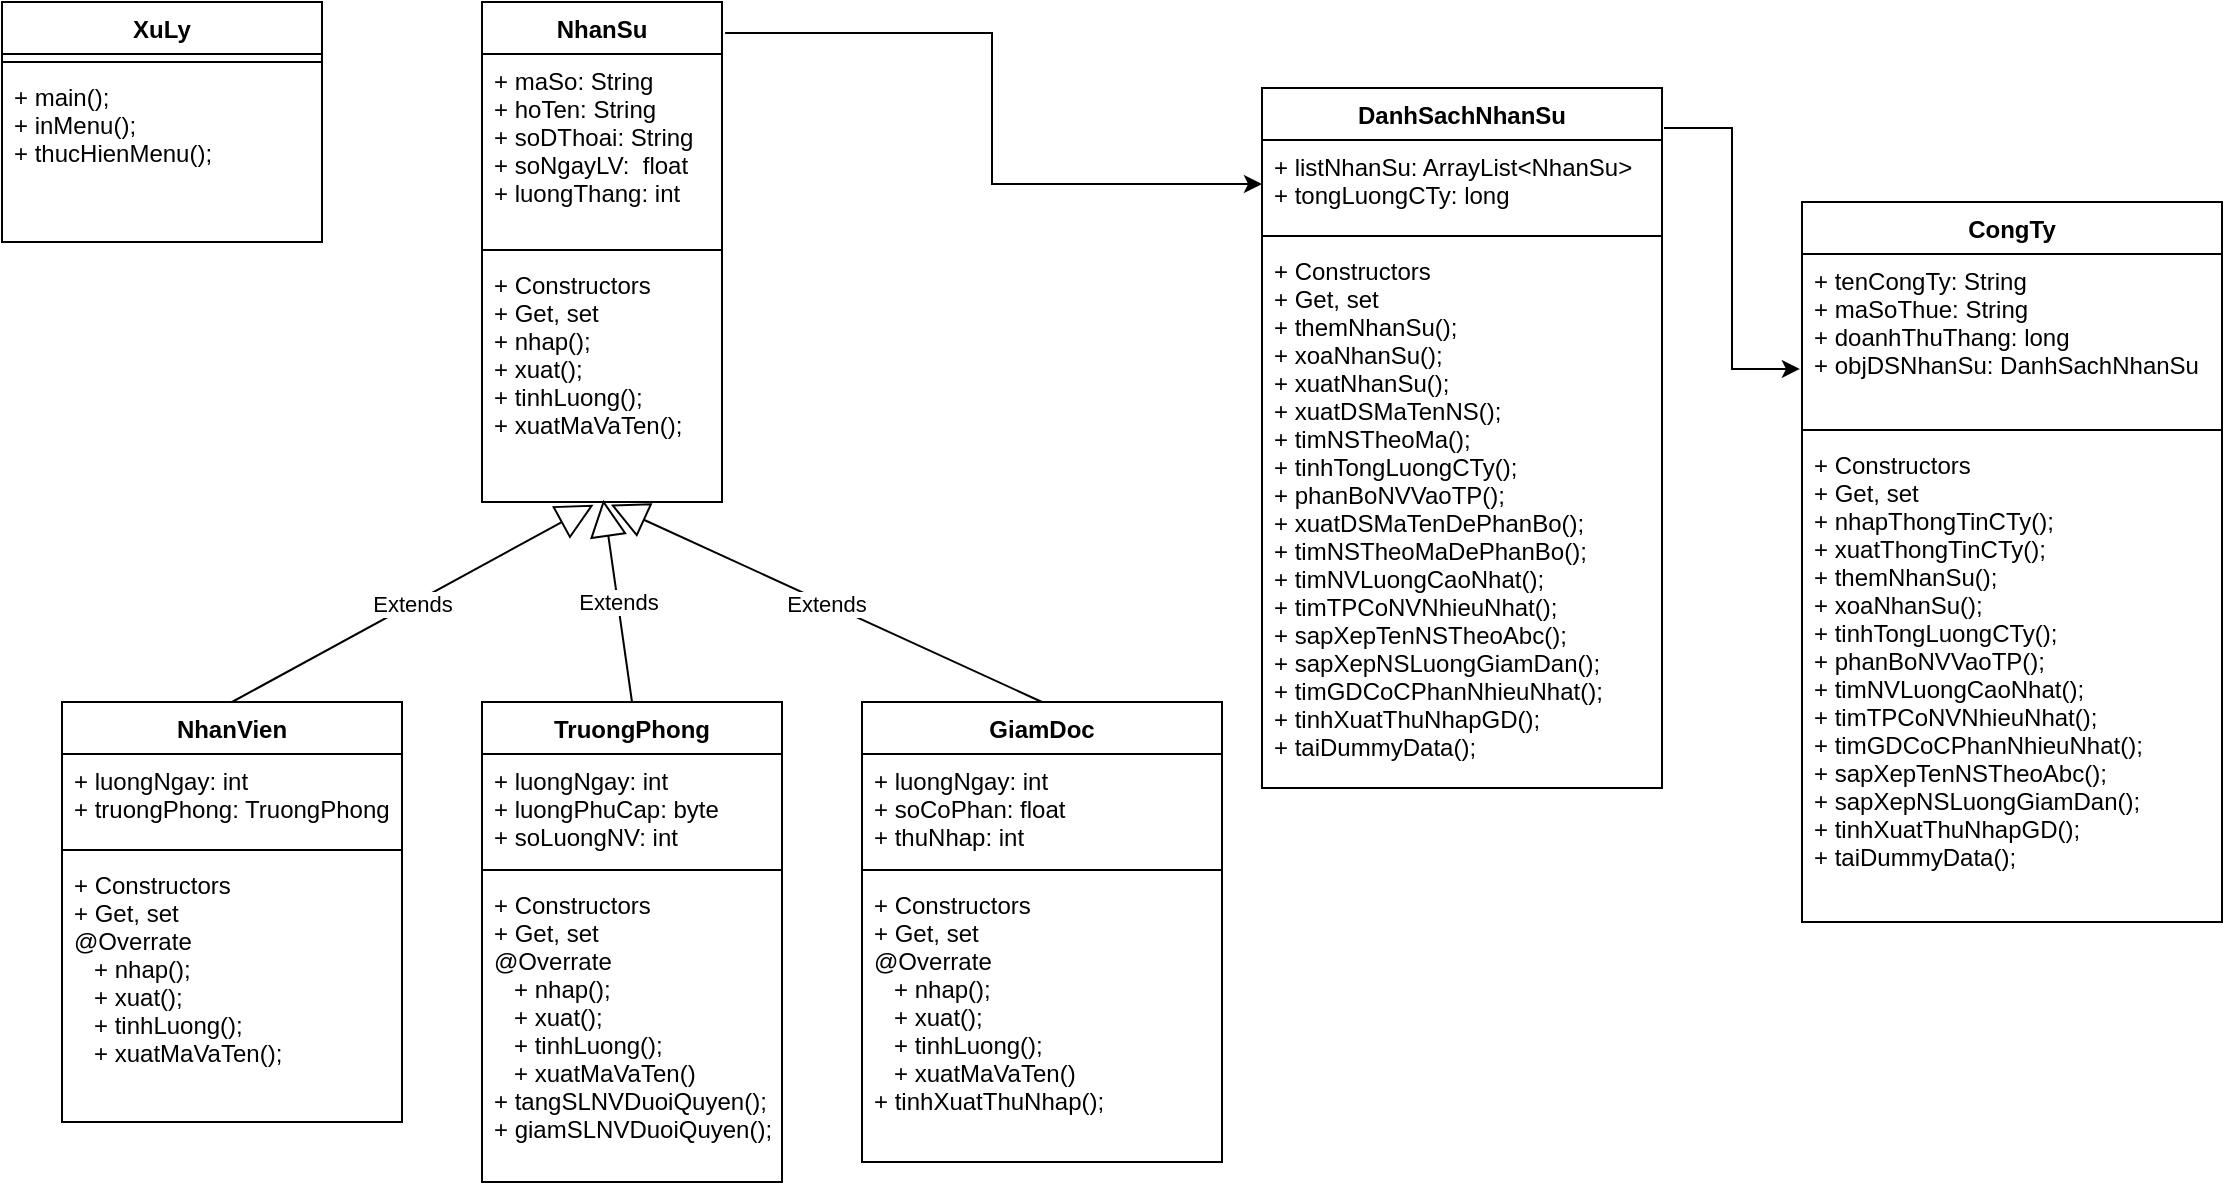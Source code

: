 <mxfile version="20.3.0" type="device"><diagram id="Ou8ZTv0IghcCSEVIuhcM" name="Page-1"><mxGraphModel dx="716" dy="442" grid="1" gridSize="10" guides="1" tooltips="1" connect="1" arrows="1" fold="1" page="1" pageScale="1" pageWidth="1169" pageHeight="827" math="0" shadow="0"><root><mxCell id="0"/><mxCell id="1" parent="0"/><mxCell id="zo94Dw2SEN5jF7ax-_MX-1" value="NhanSu" style="swimlane;fontStyle=1;align=center;verticalAlign=top;childLayout=stackLayout;horizontal=1;startSize=26;horizontalStack=0;resizeParent=1;resizeParentMax=0;resizeLast=0;collapsible=1;marginBottom=0;" vertex="1" parent="1"><mxGeometry x="280" y="50" width="120" height="250" as="geometry"/></mxCell><mxCell id="zo94Dw2SEN5jF7ax-_MX-2" value="+ maSo: String&#10;+ hoTen: String&#10;+ soDThoai: String&#10;+ soNgayLV:  float&#10;+ luongThang: int" style="text;strokeColor=none;fillColor=none;align=left;verticalAlign=top;spacingLeft=4;spacingRight=4;overflow=hidden;rotatable=0;points=[[0,0.5],[1,0.5]];portConstraint=eastwest;" vertex="1" parent="zo94Dw2SEN5jF7ax-_MX-1"><mxGeometry y="26" width="120" height="94" as="geometry"/></mxCell><mxCell id="zo94Dw2SEN5jF7ax-_MX-3" value="" style="line;strokeWidth=1;fillColor=none;align=left;verticalAlign=middle;spacingTop=-1;spacingLeft=3;spacingRight=3;rotatable=0;labelPosition=right;points=[];portConstraint=eastwest;strokeColor=inherit;" vertex="1" parent="zo94Dw2SEN5jF7ax-_MX-1"><mxGeometry y="120" width="120" height="8" as="geometry"/></mxCell><mxCell id="zo94Dw2SEN5jF7ax-_MX-4" value="+ Constructors&#10;+ Get, set&#10;+ nhap();&#10;+ xuat();&#10;+ tinhLuong();&#10;+ xuatMaVaTen();" style="text;strokeColor=none;fillColor=none;align=left;verticalAlign=top;spacingLeft=4;spacingRight=4;overflow=hidden;rotatable=0;points=[[0,0.5],[1,0.5]];portConstraint=eastwest;" vertex="1" parent="zo94Dw2SEN5jF7ax-_MX-1"><mxGeometry y="128" width="120" height="122" as="geometry"/></mxCell><mxCell id="zo94Dw2SEN5jF7ax-_MX-5" value="NhanVien" style="swimlane;fontStyle=1;align=center;verticalAlign=top;childLayout=stackLayout;horizontal=1;startSize=26;horizontalStack=0;resizeParent=1;resizeParentMax=0;resizeLast=0;collapsible=1;marginBottom=0;" vertex="1" parent="1"><mxGeometry x="70" y="400" width="170" height="210" as="geometry"/></mxCell><mxCell id="zo94Dw2SEN5jF7ax-_MX-6" value="+ luongNgay: int&#10;+ truongPhong: TruongPhong" style="text;strokeColor=none;fillColor=none;align=left;verticalAlign=top;spacingLeft=4;spacingRight=4;overflow=hidden;rotatable=0;points=[[0,0.5],[1,0.5]];portConstraint=eastwest;" vertex="1" parent="zo94Dw2SEN5jF7ax-_MX-5"><mxGeometry y="26" width="170" height="44" as="geometry"/></mxCell><mxCell id="zo94Dw2SEN5jF7ax-_MX-7" value="" style="line;strokeWidth=1;fillColor=none;align=left;verticalAlign=middle;spacingTop=-1;spacingLeft=3;spacingRight=3;rotatable=0;labelPosition=right;points=[];portConstraint=eastwest;strokeColor=inherit;" vertex="1" parent="zo94Dw2SEN5jF7ax-_MX-5"><mxGeometry y="70" width="170" height="8" as="geometry"/></mxCell><mxCell id="zo94Dw2SEN5jF7ax-_MX-8" value="+ Constructors&#10;+ Get, set&#10;@Overrate&#10;   + nhap();&#10;   + xuat();&#10;   + tinhLuong();&#10;   + xuatMaVaTen();" style="text;strokeColor=none;fillColor=none;align=left;verticalAlign=top;spacingLeft=4;spacingRight=4;overflow=hidden;rotatable=0;points=[[0,0.5],[1,0.5]];portConstraint=eastwest;" vertex="1" parent="zo94Dw2SEN5jF7ax-_MX-5"><mxGeometry y="78" width="170" height="132" as="geometry"/></mxCell><mxCell id="zo94Dw2SEN5jF7ax-_MX-9" value="TruongPhong" style="swimlane;fontStyle=1;align=center;verticalAlign=top;childLayout=stackLayout;horizontal=1;startSize=26;horizontalStack=0;resizeParent=1;resizeParentMax=0;resizeLast=0;collapsible=1;marginBottom=0;" vertex="1" parent="1"><mxGeometry x="280" y="400" width="150" height="240" as="geometry"/></mxCell><mxCell id="zo94Dw2SEN5jF7ax-_MX-10" value="+ luongNgay: int&#10;+ luongPhuCap: byte&#10;+ soLuongNV: int&#10;" style="text;strokeColor=none;fillColor=none;align=left;verticalAlign=top;spacingLeft=4;spacingRight=4;overflow=hidden;rotatable=0;points=[[0,0.5],[1,0.5]];portConstraint=eastwest;" vertex="1" parent="zo94Dw2SEN5jF7ax-_MX-9"><mxGeometry y="26" width="150" height="54" as="geometry"/></mxCell><mxCell id="zo94Dw2SEN5jF7ax-_MX-11" value="" style="line;strokeWidth=1;fillColor=none;align=left;verticalAlign=middle;spacingTop=-1;spacingLeft=3;spacingRight=3;rotatable=0;labelPosition=right;points=[];portConstraint=eastwest;strokeColor=inherit;" vertex="1" parent="zo94Dw2SEN5jF7ax-_MX-9"><mxGeometry y="80" width="150" height="8" as="geometry"/></mxCell><mxCell id="zo94Dw2SEN5jF7ax-_MX-12" value="+ Constructors&#10;+ Get, set&#10;@Overrate&#10;   + nhap();&#10;   + xuat();&#10;   + tinhLuong();&#10;   + xuatMaVaTen()&#10;+ tangSLNVDuoiQuyen();&#10;+ giamSLNVDuoiQuyen();" style="text;strokeColor=none;fillColor=none;align=left;verticalAlign=top;spacingLeft=4;spacingRight=4;overflow=hidden;rotatable=0;points=[[0,0.5],[1,0.5]];portConstraint=eastwest;" vertex="1" parent="zo94Dw2SEN5jF7ax-_MX-9"><mxGeometry y="88" width="150" height="152" as="geometry"/></mxCell><mxCell id="zo94Dw2SEN5jF7ax-_MX-13" value="GiamDoc" style="swimlane;fontStyle=1;align=center;verticalAlign=top;childLayout=stackLayout;horizontal=1;startSize=26;horizontalStack=0;resizeParent=1;resizeParentMax=0;resizeLast=0;collapsible=1;marginBottom=0;" vertex="1" parent="1"><mxGeometry x="470" y="400" width="180" height="230" as="geometry"/></mxCell><mxCell id="zo94Dw2SEN5jF7ax-_MX-14" value="+ luongNgay: int&#10;+ soCoPhan: float&#10;+ thuNhap: int" style="text;strokeColor=none;fillColor=none;align=left;verticalAlign=top;spacingLeft=4;spacingRight=4;overflow=hidden;rotatable=0;points=[[0,0.5],[1,0.5]];portConstraint=eastwest;" vertex="1" parent="zo94Dw2SEN5jF7ax-_MX-13"><mxGeometry y="26" width="180" height="54" as="geometry"/></mxCell><mxCell id="zo94Dw2SEN5jF7ax-_MX-15" value="" style="line;strokeWidth=1;fillColor=none;align=left;verticalAlign=middle;spacingTop=-1;spacingLeft=3;spacingRight=3;rotatable=0;labelPosition=right;points=[];portConstraint=eastwest;strokeColor=inherit;" vertex="1" parent="zo94Dw2SEN5jF7ax-_MX-13"><mxGeometry y="80" width="180" height="8" as="geometry"/></mxCell><mxCell id="zo94Dw2SEN5jF7ax-_MX-16" value="+ Constructors&#10;+ Get, set&#10;@Overrate&#10;   + nhap();&#10;   + xuat();&#10;   + tinhLuong();&#10;   + xuatMaVaTen()&#10;+ tinhXuatThuNhap();" style="text;strokeColor=none;fillColor=none;align=left;verticalAlign=top;spacingLeft=4;spacingRight=4;overflow=hidden;rotatable=0;points=[[0,0.5],[1,0.5]];portConstraint=eastwest;" vertex="1" parent="zo94Dw2SEN5jF7ax-_MX-13"><mxGeometry y="88" width="180" height="142" as="geometry"/></mxCell><mxCell id="zo94Dw2SEN5jF7ax-_MX-17" value="Extends" style="endArrow=block;endSize=16;endFill=0;html=1;rounded=0;exitX=0.5;exitY=0;exitDx=0;exitDy=0;entryX=0.465;entryY=1.011;entryDx=0;entryDy=0;entryPerimeter=0;" edge="1" parent="1" source="zo94Dw2SEN5jF7ax-_MX-5" target="zo94Dw2SEN5jF7ax-_MX-4"><mxGeometry width="160" relative="1" as="geometry"><mxPoint x="530" y="520" as="sourcePoint"/><mxPoint x="690" y="520" as="targetPoint"/></mxGeometry></mxCell><mxCell id="zo94Dw2SEN5jF7ax-_MX-18" value="Extends" style="endArrow=block;endSize=16;endFill=0;html=1;rounded=0;exitX=0.5;exitY=0;exitDx=0;exitDy=0;entryX=0.505;entryY=0.991;entryDx=0;entryDy=0;entryPerimeter=0;" edge="1" parent="1" source="zo94Dw2SEN5jF7ax-_MX-9" target="zo94Dw2SEN5jF7ax-_MX-4"><mxGeometry width="160" relative="1" as="geometry"><mxPoint x="370.0" y="530" as="sourcePoint"/><mxPoint x="555.8" y="461.012" as="targetPoint"/></mxGeometry></mxCell><mxCell id="zo94Dw2SEN5jF7ax-_MX-19" value="Extends" style="endArrow=block;endSize=16;endFill=0;html=1;rounded=0;exitX=0.5;exitY=0;exitDx=0;exitDy=0;entryX=0.537;entryY=1.011;entryDx=0;entryDy=0;entryPerimeter=0;" edge="1" parent="1" source="zo94Dw2SEN5jF7ax-_MX-13" target="zo94Dw2SEN5jF7ax-_MX-4"><mxGeometry width="160" relative="1" as="geometry"><mxPoint x="380.0" y="540" as="sourcePoint"/><mxPoint x="565.8" y="471.012" as="targetPoint"/></mxGeometry></mxCell><mxCell id="zo94Dw2SEN5jF7ax-_MX-20" value="DanhSachNhanSu" style="swimlane;fontStyle=1;align=center;verticalAlign=top;childLayout=stackLayout;horizontal=1;startSize=26;horizontalStack=0;resizeParent=1;resizeParentMax=0;resizeLast=0;collapsible=1;marginBottom=0;" vertex="1" parent="1"><mxGeometry x="670" y="93" width="200" height="350" as="geometry"/></mxCell><mxCell id="zo94Dw2SEN5jF7ax-_MX-21" value="+ listNhanSu: ArrayList&lt;NhanSu&gt;&#10;+ tongLuongCTy: long" style="text;strokeColor=none;fillColor=none;align=left;verticalAlign=top;spacingLeft=4;spacingRight=4;overflow=hidden;rotatable=0;points=[[0,0.5],[1,0.5]];portConstraint=eastwest;" vertex="1" parent="zo94Dw2SEN5jF7ax-_MX-20"><mxGeometry y="26" width="200" height="44" as="geometry"/></mxCell><mxCell id="zo94Dw2SEN5jF7ax-_MX-22" value="" style="line;strokeWidth=1;fillColor=none;align=left;verticalAlign=middle;spacingTop=-1;spacingLeft=3;spacingRight=3;rotatable=0;labelPosition=right;points=[];portConstraint=eastwest;strokeColor=inherit;" vertex="1" parent="zo94Dw2SEN5jF7ax-_MX-20"><mxGeometry y="70" width="200" height="8" as="geometry"/></mxCell><mxCell id="zo94Dw2SEN5jF7ax-_MX-23" value="+ Constructors&#10;+ Get, set&#10;+ themNhanSu();&#10;+ xoaNhanSu();&#10;+ xuatNhanSu();&#10;+ xuatDSMaTenNS();&#10;+ timNSTheoMa();&#10;+ tinhTongLuongCTy();&#10;+ phanBoNVVaoTP();&#10;+ xuatDSMaTenDePhanBo();&#10;+ timNSTheoMaDePhanBo();&#10;+ timNVLuongCaoNhat();&#10;+ timTPCoNVNhieuNhat();&#10;+ sapXepTenNSTheoAbc();&#10;+ sapXepNSLuongGiamDan();&#10;+ timGDCoCPhanNhieuNhat();&#10;+ tinhXuatThuNhapGD();&#10;+ taiDummyData();" style="text;strokeColor=none;fillColor=none;align=left;verticalAlign=top;spacingLeft=4;spacingRight=4;overflow=hidden;rotatable=0;points=[[0,0.5],[1,0.5]];portConstraint=eastwest;" vertex="1" parent="zo94Dw2SEN5jF7ax-_MX-20"><mxGeometry y="78" width="200" height="272" as="geometry"/></mxCell><mxCell id="zo94Dw2SEN5jF7ax-_MX-24" value="CongTy" style="swimlane;fontStyle=1;align=center;verticalAlign=top;childLayout=stackLayout;horizontal=1;startSize=26;horizontalStack=0;resizeParent=1;resizeParentMax=0;resizeLast=0;collapsible=1;marginBottom=0;" vertex="1" parent="1"><mxGeometry x="940" y="150" width="210" height="360" as="geometry"/></mxCell><mxCell id="zo94Dw2SEN5jF7ax-_MX-25" value="+ tenCongTy: String&#10;+ maSoThue: String&#10;+ doanhThuThang: long&#10;+ objDSNhanSu: DanhSachNhanSu&#10;" style="text;strokeColor=none;fillColor=none;align=left;verticalAlign=top;spacingLeft=4;spacingRight=4;overflow=hidden;rotatable=0;points=[[0,0.5],[1,0.5]];portConstraint=eastwest;" vertex="1" parent="zo94Dw2SEN5jF7ax-_MX-24"><mxGeometry y="26" width="210" height="84" as="geometry"/></mxCell><mxCell id="zo94Dw2SEN5jF7ax-_MX-26" value="" style="line;strokeWidth=1;fillColor=none;align=left;verticalAlign=middle;spacingTop=-1;spacingLeft=3;spacingRight=3;rotatable=0;labelPosition=right;points=[];portConstraint=eastwest;strokeColor=inherit;" vertex="1" parent="zo94Dw2SEN5jF7ax-_MX-24"><mxGeometry y="110" width="210" height="8" as="geometry"/></mxCell><mxCell id="zo94Dw2SEN5jF7ax-_MX-27" value="+ Constructors&#10;+ Get, set&#10;+ nhapThongTinCTy();&#10;+ xuatThongTinCTy();&#10;+ themNhanSu();&#10;+ xoaNhanSu();&#10;+ tinhTongLuongCTy();&#10;+ phanBoNVVaoTP();&#10;+ timNVLuongCaoNhat();&#10;+ timTPCoNVNhieuNhat();&#10;+ timGDCoCPhanNhieuNhat();&#10;+ sapXepTenNSTheoAbc();&#10;+ sapXepNSLuongGiamDan();&#10;+ tinhXuatThuNhapGD();&#10;+ taiDummyData();" style="text;strokeColor=none;fillColor=none;align=left;verticalAlign=top;spacingLeft=4;spacingRight=4;overflow=hidden;rotatable=0;points=[[0,0.5],[1,0.5]];portConstraint=eastwest;" vertex="1" parent="zo94Dw2SEN5jF7ax-_MX-24"><mxGeometry y="118" width="210" height="242" as="geometry"/></mxCell><mxCell id="zo94Dw2SEN5jF7ax-_MX-28" value="" style="edgeStyle=orthogonalEdgeStyle;rounded=0;orthogonalLoop=1;jettySize=auto;html=1;exitX=1.013;exitY=0.062;exitDx=0;exitDy=0;exitPerimeter=0;entryX=0;entryY=0.5;entryDx=0;entryDy=0;" edge="1" parent="1" source="zo94Dw2SEN5jF7ax-_MX-1" target="zo94Dw2SEN5jF7ax-_MX-21"><mxGeometry relative="1" as="geometry"/></mxCell><mxCell id="zo94Dw2SEN5jF7ax-_MX-29" value="" style="edgeStyle=orthogonalEdgeStyle;rounded=0;orthogonalLoop=1;jettySize=auto;html=1;exitX=1.005;exitY=0.057;exitDx=0;exitDy=0;exitPerimeter=0;entryX=-0.005;entryY=0.684;entryDx=0;entryDy=0;entryPerimeter=0;" edge="1" parent="1" source="zo94Dw2SEN5jF7ax-_MX-20" target="zo94Dw2SEN5jF7ax-_MX-25"><mxGeometry relative="1" as="geometry"/></mxCell><mxCell id="zo94Dw2SEN5jF7ax-_MX-30" value="XuLy" style="swimlane;fontStyle=1;align=center;verticalAlign=top;childLayout=stackLayout;horizontal=1;startSize=26;horizontalStack=0;resizeParent=1;resizeParentMax=0;resizeLast=0;collapsible=1;marginBottom=0;" vertex="1" parent="1"><mxGeometry x="40" y="50" width="160" height="120" as="geometry"/></mxCell><mxCell id="zo94Dw2SEN5jF7ax-_MX-32" value="" style="line;strokeWidth=1;fillColor=none;align=left;verticalAlign=middle;spacingTop=-1;spacingLeft=3;spacingRight=3;rotatable=0;labelPosition=right;points=[];portConstraint=eastwest;strokeColor=inherit;" vertex="1" parent="zo94Dw2SEN5jF7ax-_MX-30"><mxGeometry y="26" width="160" height="8" as="geometry"/></mxCell><mxCell id="zo94Dw2SEN5jF7ax-_MX-33" value="+ main();&#10;+ inMenu();&#10;+ thucHienMenu();" style="text;strokeColor=none;fillColor=none;align=left;verticalAlign=top;spacingLeft=4;spacingRight=4;overflow=hidden;rotatable=0;points=[[0,0.5],[1,0.5]];portConstraint=eastwest;" vertex="1" parent="zo94Dw2SEN5jF7ax-_MX-30"><mxGeometry y="34" width="160" height="86" as="geometry"/></mxCell></root></mxGraphModel></diagram></mxfile>
